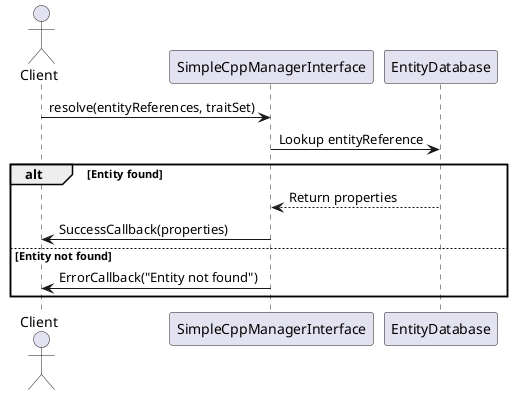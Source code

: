 @startuml
actor Client
participant SimpleCppManagerInterface
participant EntityDatabase

Client -> SimpleCppManagerInterface: resolve(entityReferences, traitSet)
SimpleCppManagerInterface -> EntityDatabase: Lookup entityReference
alt Entity found
  EntityDatabase --> SimpleCppManagerInterface: Return properties
  SimpleCppManagerInterface -> Client: SuccessCallback(properties)
else Entity not found
  SimpleCppManagerInterface -> Client: ErrorCallback("Entity not found")
end
@enduml
